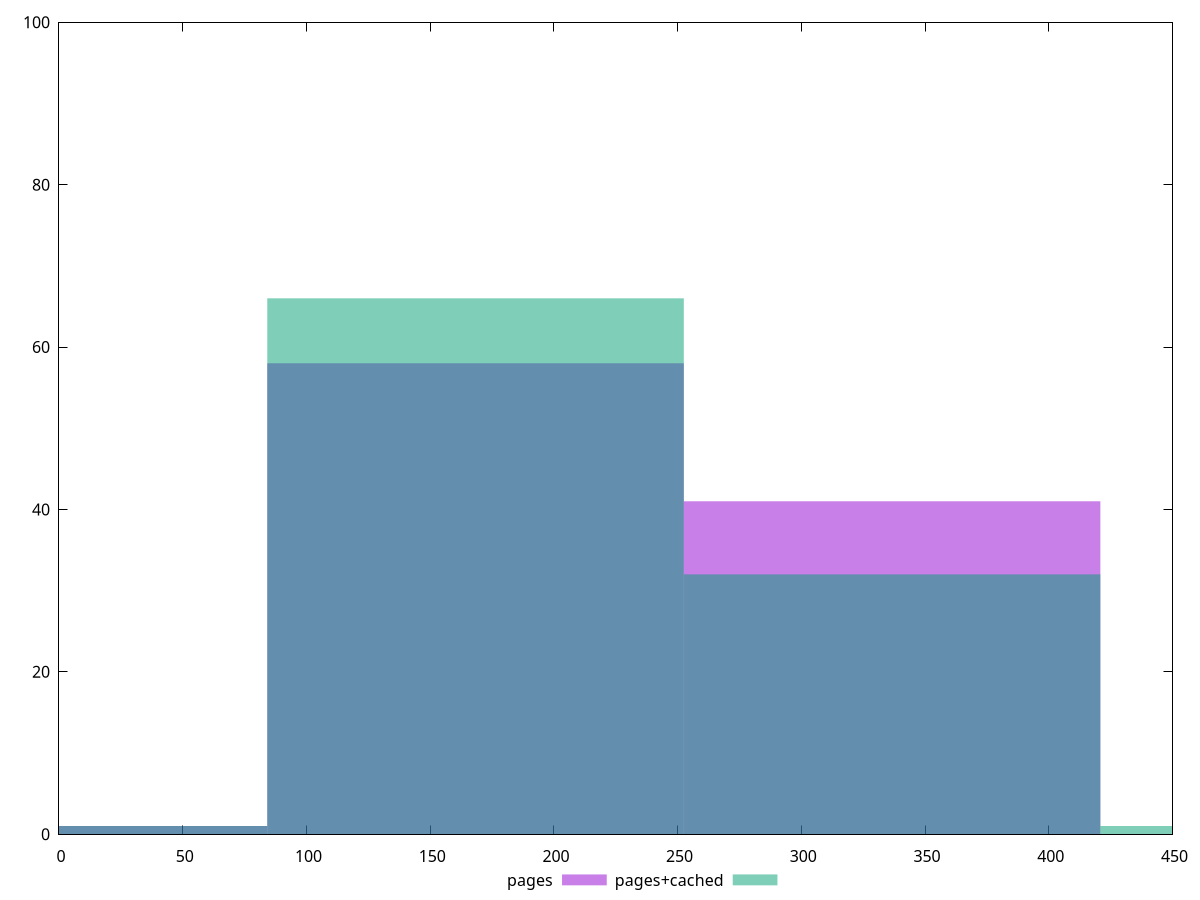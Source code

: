 reset

$pages <<EOF
168.33899146968878 58
336.67798293937756 41
0 1
EOF

$pagesCached <<EOF
336.67798293937756 32
168.33899146968878 66
0 1
505.01697440906634 1
EOF

set key outside below
set boxwidth 168.33899146968878
set xrange [0:450]
set yrange [0:100]
set trange [0:100]
set style fill transparent solid 0.5 noborder
set terminal svg size 640, 500 enhanced background rgb 'white'
set output "report_00017_2021-02-10T15-08-03.406Z/offscreen-images/comparison/histogram/0_vs_1.svg"

plot $pages title "pages" with boxes, \
     $pagesCached title "pages+cached" with boxes

reset
